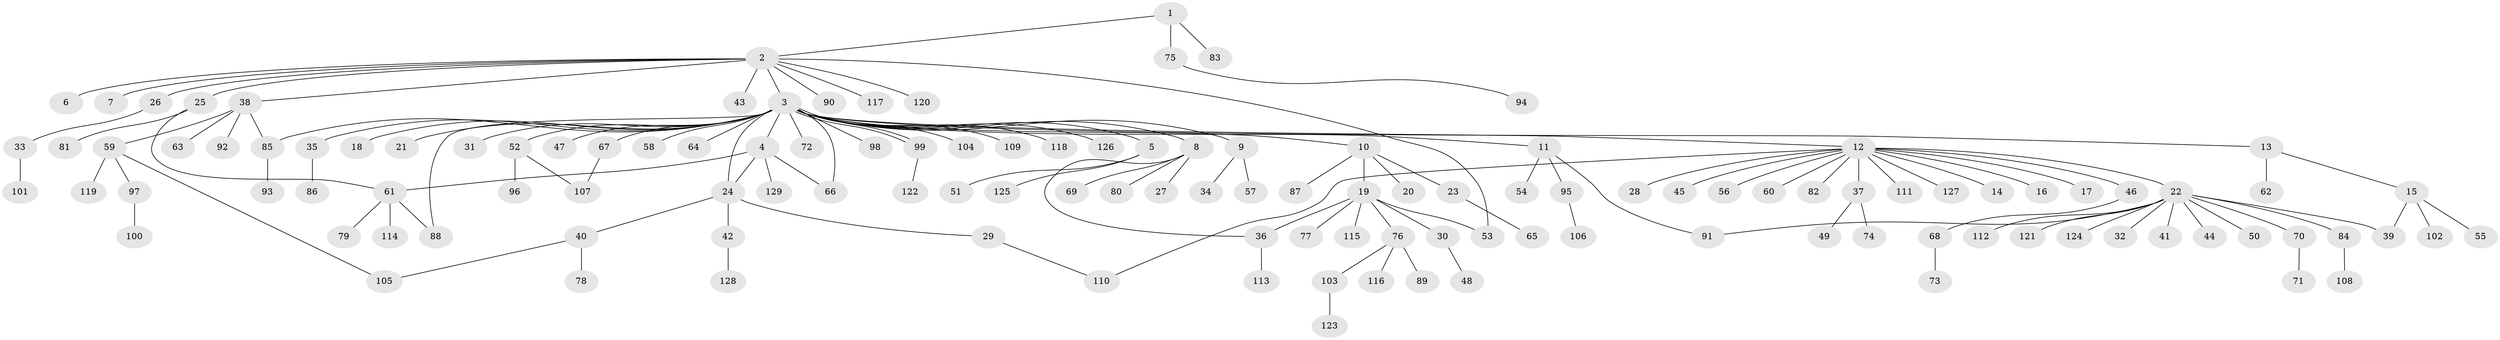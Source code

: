 // Generated by graph-tools (version 1.1) at 2025/35/03/09/25 02:35:30]
// undirected, 129 vertices, 141 edges
graph export_dot {
graph [start="1"]
  node [color=gray90,style=filled];
  1;
  2;
  3;
  4;
  5;
  6;
  7;
  8;
  9;
  10;
  11;
  12;
  13;
  14;
  15;
  16;
  17;
  18;
  19;
  20;
  21;
  22;
  23;
  24;
  25;
  26;
  27;
  28;
  29;
  30;
  31;
  32;
  33;
  34;
  35;
  36;
  37;
  38;
  39;
  40;
  41;
  42;
  43;
  44;
  45;
  46;
  47;
  48;
  49;
  50;
  51;
  52;
  53;
  54;
  55;
  56;
  57;
  58;
  59;
  60;
  61;
  62;
  63;
  64;
  65;
  66;
  67;
  68;
  69;
  70;
  71;
  72;
  73;
  74;
  75;
  76;
  77;
  78;
  79;
  80;
  81;
  82;
  83;
  84;
  85;
  86;
  87;
  88;
  89;
  90;
  91;
  92;
  93;
  94;
  95;
  96;
  97;
  98;
  99;
  100;
  101;
  102;
  103;
  104;
  105;
  106;
  107;
  108;
  109;
  110;
  111;
  112;
  113;
  114;
  115;
  116;
  117;
  118;
  119;
  120;
  121;
  122;
  123;
  124;
  125;
  126;
  127;
  128;
  129;
  1 -- 2;
  1 -- 75;
  1 -- 83;
  2 -- 3;
  2 -- 6;
  2 -- 7;
  2 -- 25;
  2 -- 26;
  2 -- 38;
  2 -- 43;
  2 -- 53;
  2 -- 90;
  2 -- 117;
  2 -- 120;
  3 -- 4;
  3 -- 5;
  3 -- 8;
  3 -- 9;
  3 -- 10;
  3 -- 11;
  3 -- 12;
  3 -- 13;
  3 -- 18;
  3 -- 21;
  3 -- 24;
  3 -- 31;
  3 -- 35;
  3 -- 47;
  3 -- 52;
  3 -- 58;
  3 -- 64;
  3 -- 66;
  3 -- 67;
  3 -- 72;
  3 -- 85;
  3 -- 88;
  3 -- 98;
  3 -- 99;
  3 -- 99;
  3 -- 104;
  3 -- 109;
  3 -- 118;
  3 -- 126;
  4 -- 24;
  4 -- 61;
  4 -- 66;
  4 -- 129;
  5 -- 51;
  5 -- 125;
  8 -- 27;
  8 -- 36;
  8 -- 69;
  8 -- 80;
  9 -- 34;
  9 -- 57;
  10 -- 19;
  10 -- 20;
  10 -- 23;
  10 -- 87;
  11 -- 54;
  11 -- 91;
  11 -- 95;
  12 -- 14;
  12 -- 16;
  12 -- 17;
  12 -- 22;
  12 -- 28;
  12 -- 37;
  12 -- 45;
  12 -- 46;
  12 -- 56;
  12 -- 60;
  12 -- 82;
  12 -- 110;
  12 -- 111;
  12 -- 127;
  13 -- 15;
  13 -- 62;
  15 -- 39;
  15 -- 55;
  15 -- 102;
  19 -- 30;
  19 -- 36;
  19 -- 53;
  19 -- 76;
  19 -- 77;
  19 -- 115;
  22 -- 32;
  22 -- 39;
  22 -- 41;
  22 -- 44;
  22 -- 50;
  22 -- 70;
  22 -- 84;
  22 -- 91;
  22 -- 112;
  22 -- 121;
  22 -- 124;
  23 -- 65;
  24 -- 29;
  24 -- 40;
  24 -- 42;
  25 -- 61;
  25 -- 81;
  26 -- 33;
  29 -- 110;
  30 -- 48;
  33 -- 101;
  35 -- 86;
  36 -- 113;
  37 -- 49;
  37 -- 74;
  38 -- 59;
  38 -- 63;
  38 -- 85;
  38 -- 92;
  40 -- 78;
  40 -- 105;
  42 -- 128;
  46 -- 68;
  52 -- 96;
  52 -- 107;
  59 -- 97;
  59 -- 105;
  59 -- 119;
  61 -- 79;
  61 -- 88;
  61 -- 114;
  67 -- 107;
  68 -- 73;
  70 -- 71;
  75 -- 94;
  76 -- 89;
  76 -- 103;
  76 -- 116;
  84 -- 108;
  85 -- 93;
  95 -- 106;
  97 -- 100;
  99 -- 122;
  103 -- 123;
}
